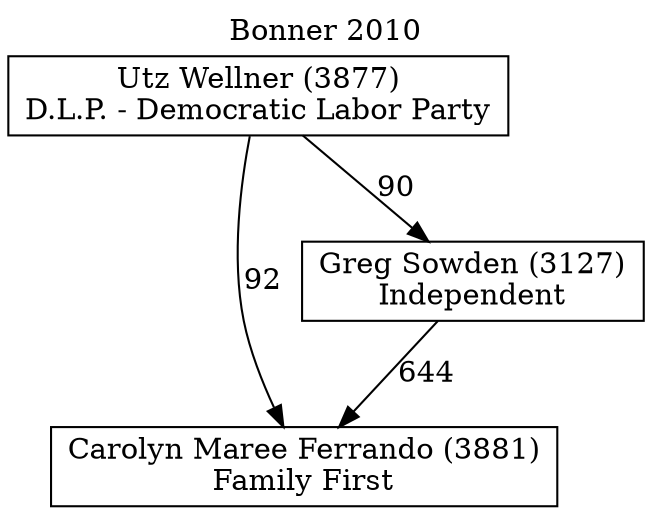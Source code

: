 // House preference flow
digraph "Carolyn Maree Ferrando (3881)_Bonner_2010" {
	graph [label="Bonner 2010" labelloc=t mclimit=10]
	node [shape=box]
	"Carolyn Maree Ferrando (3881)" [label="Carolyn Maree Ferrando (3881)
Family First"]
	"Greg Sowden (3127)" [label="Greg Sowden (3127)
Independent"]
	"Utz Wellner (3877)" [label="Utz Wellner (3877)
D.L.P. - Democratic Labor Party"]
	"Greg Sowden (3127)" -> "Carolyn Maree Ferrando (3881)" [label=644]
	"Utz Wellner (3877)" -> "Greg Sowden (3127)" [label=90]
	"Utz Wellner (3877)" -> "Carolyn Maree Ferrando (3881)" [label=92]
}
